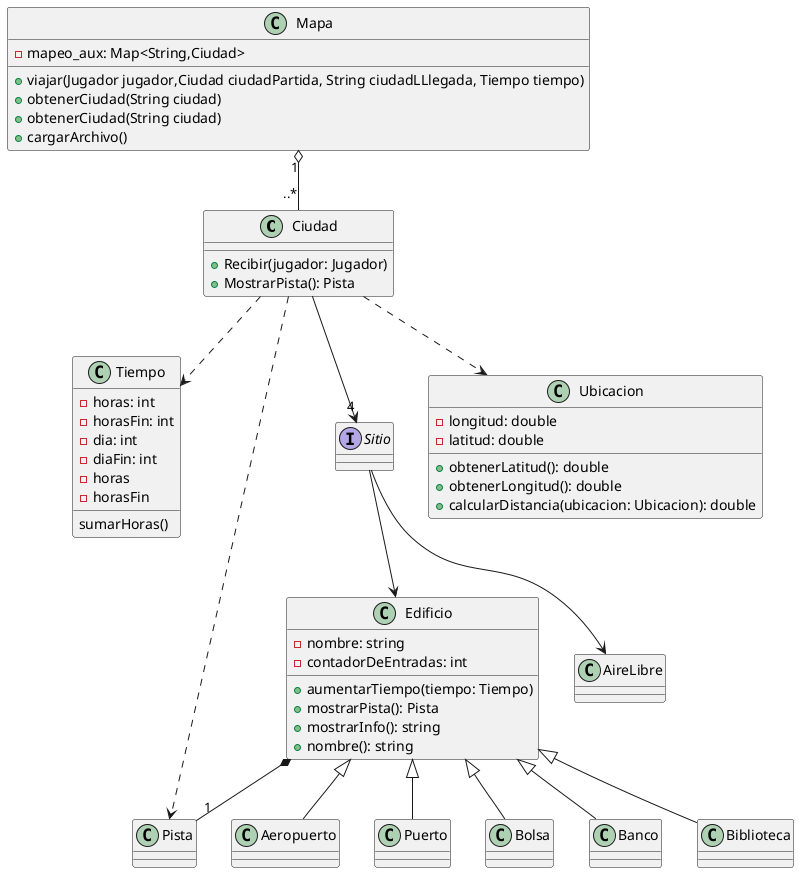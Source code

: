 @startuml algoThief

class Ciudad {
        + Recibir(jugador: Jugador)
        + MostrarPista(): Pista
    }
class Mapa {
    - mapeo_aux: Map<String,Ciudad>
    + viajar(Jugador jugador,Ciudad ciudadPartida, String ciudadLLlegada, Tiempo tiempo)
    + obtenerCiudad(String ciudad)
    + obtenerCiudad(String ciudad)
    + cargarArchivo()
}

class Tiempo {
    - horas: int
    - horasFin: int
    - dia: int
    - diaFin: int
}

class Edificio {
    - nombre: string
    - contadorDeEntradas: int
    + aumentarTiempo(tiempo: Tiempo)
    + mostrarPista(): Pista
    + mostrarInfo(): string
    + nombre(): string
}

class Pista{}

class Aeropuerto{}
class Puerto{}
class Bolsa{}
class Banco{}
class Biblioteca{}

class Tiempo {
    - horas
    - horasFin
    sumarHoras()
}

interface Sitio {
}

class Ubicacion {
    - longitud: double
    - latitud: double
    + obtenerLatitud(): double
    + obtenerLongitud(): double
    + calcularDistancia(ubicacion: Ubicacion): double
}

Mapa "1" o-- "..*"Ciudad
Ciudad .down.> Tiempo
Ciudad --> "4" Sitio
Ciudad .down.> Ubicacion
Sitio --> AireLibre
Sitio -->  Edificio
Edificio <|-- Aeropuerto
Edificio <|-- Puerto
Edificio <|-- Biblioteca
Edificio <|-- Bolsa
Edificio <|-- Banco
Ciudad ..> Pista
Edificio *-- "1" Pista

@enduml